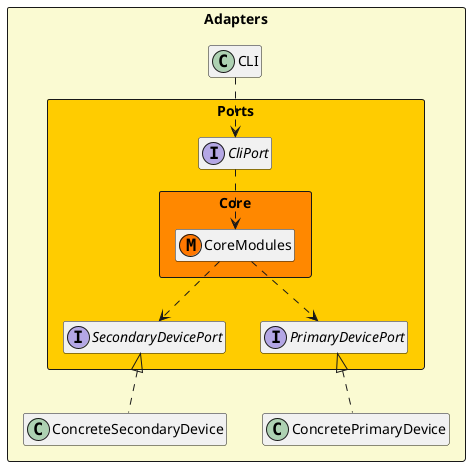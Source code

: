 @startuml Archi hex

hide empty members
' left to right direction

rectangle "Adapters" #FAFAD2 {

    class CLI


    rectangle "Ports" #FFCC00 {

        rectangle "Core" #FF8800 {
            class CoreModules << (M, #FF7700) >>
        }

        interface CliPort
        interface SecondaryDevicePort
        interface PrimaryDevicePort
    }

    class ConcreteSecondaryDevice
    class ConcretePrimaryDevice 
}

CLI ..> CliPort
CliPort ..> CoreModules

SecondaryDevicePort <|.. ConcreteSecondaryDevice
PrimaryDevicePort <|.. ConcretePrimaryDevice

CoreModules ..> SecondaryDevicePort
CoreModules ..> PrimaryDevicePort

@enduml


@startuml

hide empty members
left to right direction

rectangle "Adapters" #FAFAD2 {

    class CommandRunner
    interface UserInterface

    class Console
    class LocalFileStorage


    rectangle "Ports" #FFCC00 {
        interface DeviceOperations
        interface ProjectOperations 

        rectangle "Core" #FF8800 {
            class Operations
            class DeviceFactoryRegistry
            class GlobalConfig
            class Project
        }

        interface DeviceFactory
        interface Device
        interface GlobalConfigProvider
    }

    class MountedFolderDeviceFactory
    class MountedFolderDevice 
}

UserInterface <|. Console
CommandRunner .> UserInterface: <<uses>>
CommandRunner ..> DeviceOperations: <<uses>>
CommandRunner ..> ProjectOperations: <<uses>>


DeviceOperations <|-- Operations
ProjectOperations <|-- Operations

DeviceFactoryRegistry *-- DeviceFactory

' class LocalFileStorage

DeviceFactory .> Device: <<creates>>
MountedFolderDeviceFactory .> MountedFolderDevice: <<creates>>
Device <|.. MountedFolderDevice
DeviceFactory <|.. MountedFolderDeviceFactory

Operations ..> GlobalConfig: <<uses>>
Operations ..> DeviceFactoryRegistry: <<uses>>

GlobalConfig .> DeviceFactoryRegistry: <<uses>>

GlobalConfigProvider <|... LocalFileStorage

GlobalConfig .> GlobalConfigProvider: <<uses>>

GlobalConfig *-- Device
Project --* GlobalConfig



@enduml


@startuml Factory pattern

hide empty members

interface DeviceFactory {
    +build_from_toml_table(...) -> Result<Box<dyn Device>, String>;
}
interface Device

class MountedFolderDeviceFactory
class MountedFolderDevice 

DeviceFactory <|.. MountedFolderDeviceFactory
Device <|.. MountedFolderDevice

DeviceFactory .> Device: <<creates>>
MountedFolderDeviceFactory .> MountedFolderDevice: <<creates>>


@enduml

@startuml Builder and Iterator pattern

hide empty members

interface DeviceFactory {
    +get_question_statement(&self) -> &str;
    +get_question_type(&self) -> &QuestionType;
    +set_question_answer(&mut self, answer: String) -> Result<(), String>;
    +has_next(&self) -> bool;
    +build() -> Result<Box<dyn Device>, String>;
}
interface Device

class MountedFolderDeviceFactory {
    -path_question: Question
    -name_question: Question
    -step: u8
}
class MountedFolderDevice {
    - name: Option<String>
    - path: PathBuf
}

DeviceFactory <|.. MountedFolderDeviceFactory
Device <|.. MountedFolderDevice

DeviceFactory .> Device: <<creates>>
MountedFolderDeviceFactory .> MountedFolderDevice: <<creates>>


@enduml


@startuml Facade pattern

hide empty members

left to right direction


class CommandRunner

rectangle Facade {
    interface DeviceOperations
    interface ProjectOperations 
    class Operations
}
class "Business core" as Module << (M, #FF7700) >>

CommandRunner ..> DeviceOperations: <<uses>>
CommandRunner ..> ProjectOperations: <<uses>>

DeviceOperations <|-- Operations
ProjectOperations <|-- Operations

Operations ..> Module: <<uses>>

@enduml


@startuml Bridge pattern

hide empty members

left to right direction


class LocalFileStorage {
    -config_dir: Box<Path>,
    -file_system: &dyn FileSystem,
    -default_config: &str,
    new()
}

interface GlobalConfigProvider {
    +init_global_config() -> Result
    +read_global_config() -> Result
    +write_global_config(content: &str) -> Result
}

interface FileSystem {
    +write_file(file_path: PathBuf, content: &str) -> Result
    +read_file(file_path: PathBuf) -> Result
    +create_dir_all(dir_path: PathBuf) -> Result
}

class StandardFileSystem {
    +write_file(file_path: PathBuf, content: &str) -> Result
    +read_file(file_path: PathBuf) -> Result
    +create_dir_all(dir_path: PathBuf) -> Result
}

GlobalConfigProvider <|. LocalFileStorage
LocalFileStorage o-- FileSystem
FileSystem <|. StandardFileSystem



@enduml


@startuml Rust 

hide empty members

interface MyBehavior {
    u8 get();
    String to_string();
}

interface MyOtherBehavior {
    void act()
    void reset()
}

class MyData implements MyBehavior, MyOtherBehavior {
    -counter: u8
    +{static} new() -> MyData
    +ok() -> bool
}


@enduml

